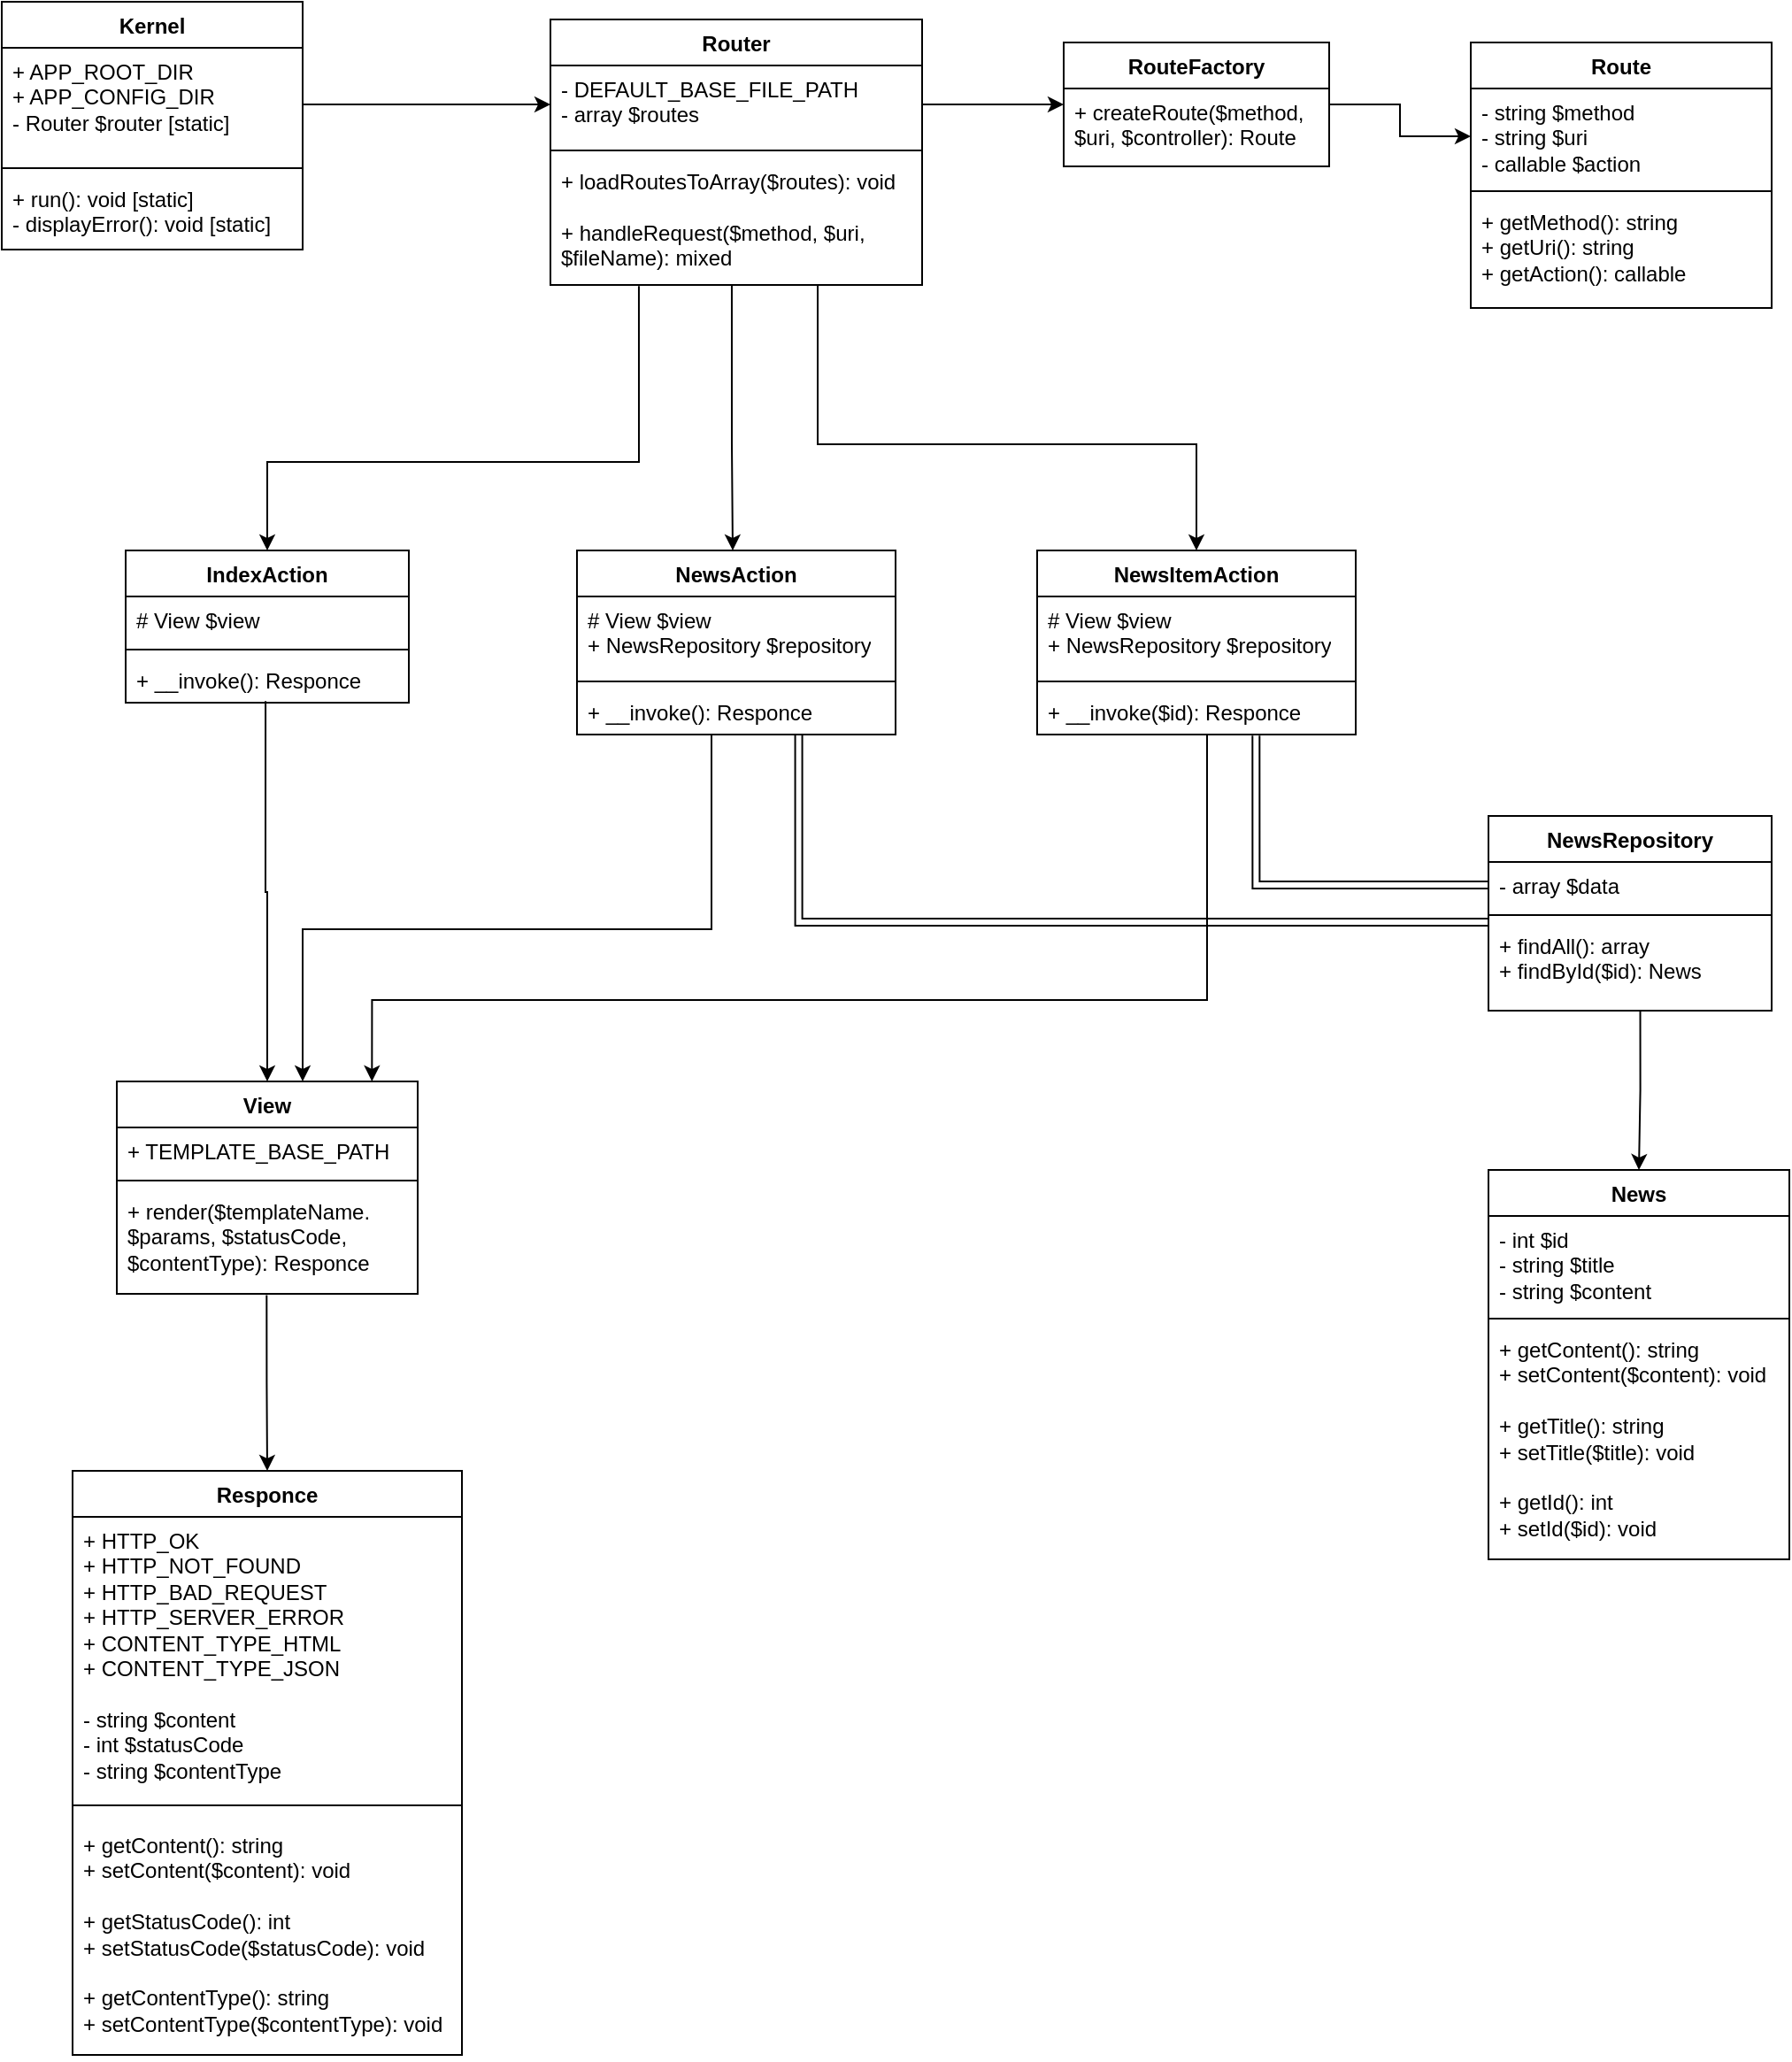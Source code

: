 <mxfile version="24.7.8">
  <diagram name="Page-1" id="UQwWzyJxTmhJGzMqaTvg">
    <mxGraphModel dx="2504" dy="1411" grid="1" gridSize="10" guides="1" tooltips="1" connect="1" arrows="1" fold="1" page="1" pageScale="1" pageWidth="1200" pageHeight="2000" math="0" shadow="0">
      <root>
        <mxCell id="0" />
        <mxCell id="1" parent="0" />
        <mxCell id="7H85OJA-rwrHIYH1yvyN-1" value="Kernel" style="swimlane;fontStyle=1;align=center;verticalAlign=top;childLayout=stackLayout;horizontal=1;startSize=26;horizontalStack=0;resizeParent=1;resizeParentMax=0;resizeLast=0;collapsible=1;marginBottom=0;whiteSpace=wrap;html=1;" vertex="1" parent="1">
          <mxGeometry x="40" y="50" width="170" height="140" as="geometry" />
        </mxCell>
        <mxCell id="7H85OJA-rwrHIYH1yvyN-2" value="+ APP_ROOT_DIR&lt;div&gt;+ APP_CONFIG_DIR&lt;/div&gt;&lt;div&gt;- Router $router [static]&lt;/div&gt;" style="text;strokeColor=none;fillColor=none;align=left;verticalAlign=top;spacingLeft=4;spacingRight=4;overflow=hidden;rotatable=0;points=[[0,0.5],[1,0.5]];portConstraint=eastwest;whiteSpace=wrap;html=1;" vertex="1" parent="7H85OJA-rwrHIYH1yvyN-1">
          <mxGeometry y="26" width="170" height="64" as="geometry" />
        </mxCell>
        <mxCell id="7H85OJA-rwrHIYH1yvyN-3" value="" style="line;strokeWidth=1;fillColor=none;align=left;verticalAlign=middle;spacingTop=-1;spacingLeft=3;spacingRight=3;rotatable=0;labelPosition=right;points=[];portConstraint=eastwest;strokeColor=inherit;" vertex="1" parent="7H85OJA-rwrHIYH1yvyN-1">
          <mxGeometry y="90" width="170" height="8" as="geometry" />
        </mxCell>
        <mxCell id="7H85OJA-rwrHIYH1yvyN-4" value="+ run(): void [static]&lt;div&gt;&lt;div&gt;- displayError(): void [static]&lt;/div&gt;&lt;/div&gt;" style="text;strokeColor=none;fillColor=none;align=left;verticalAlign=top;spacingLeft=4;spacingRight=4;overflow=hidden;rotatable=0;points=[[0,0.5],[1,0.5]];portConstraint=eastwest;whiteSpace=wrap;html=1;" vertex="1" parent="7H85OJA-rwrHIYH1yvyN-1">
          <mxGeometry y="98" width="170" height="42" as="geometry" />
        </mxCell>
        <mxCell id="7H85OJA-rwrHIYH1yvyN-6" value="Router" style="swimlane;fontStyle=1;align=center;verticalAlign=top;childLayout=stackLayout;horizontal=1;startSize=26;horizontalStack=0;resizeParent=1;resizeParentMax=0;resizeLast=0;collapsible=1;marginBottom=0;whiteSpace=wrap;html=1;" vertex="1" parent="1">
          <mxGeometry x="350" y="60" width="210" height="150" as="geometry" />
        </mxCell>
        <mxCell id="7H85OJA-rwrHIYH1yvyN-7" value="- DEFAULT_BASE_FILE_PATH&lt;div&gt;- array $routes&lt;/div&gt;" style="text;strokeColor=none;fillColor=none;align=left;verticalAlign=top;spacingLeft=4;spacingRight=4;overflow=hidden;rotatable=0;points=[[0,0.5],[1,0.5]];portConstraint=eastwest;whiteSpace=wrap;html=1;" vertex="1" parent="7H85OJA-rwrHIYH1yvyN-6">
          <mxGeometry y="26" width="210" height="44" as="geometry" />
        </mxCell>
        <mxCell id="7H85OJA-rwrHIYH1yvyN-8" value="" style="line;strokeWidth=1;fillColor=none;align=left;verticalAlign=middle;spacingTop=-1;spacingLeft=3;spacingRight=3;rotatable=0;labelPosition=right;points=[];portConstraint=eastwest;strokeColor=inherit;" vertex="1" parent="7H85OJA-rwrHIYH1yvyN-6">
          <mxGeometry y="70" width="210" height="8" as="geometry" />
        </mxCell>
        <mxCell id="7H85OJA-rwrHIYH1yvyN-9" value="+ loadRoutesToArray($routes): void&lt;div&gt;&lt;br&gt;&lt;div&gt;+ handleRequest($method, $uri, $fileName): mixed&lt;/div&gt;&lt;/div&gt;" style="text;strokeColor=none;fillColor=none;align=left;verticalAlign=top;spacingLeft=4;spacingRight=4;overflow=hidden;rotatable=0;points=[[0,0.5],[1,0.5]];portConstraint=eastwest;whiteSpace=wrap;html=1;" vertex="1" parent="7H85OJA-rwrHIYH1yvyN-6">
          <mxGeometry y="78" width="210" height="72" as="geometry" />
        </mxCell>
        <mxCell id="7H85OJA-rwrHIYH1yvyN-10" value="Route" style="swimlane;fontStyle=1;align=center;verticalAlign=top;childLayout=stackLayout;horizontal=1;startSize=26;horizontalStack=0;resizeParent=1;resizeParentMax=0;resizeLast=0;collapsible=1;marginBottom=0;whiteSpace=wrap;html=1;" vertex="1" parent="1">
          <mxGeometry x="870" y="73" width="170" height="150" as="geometry" />
        </mxCell>
        <mxCell id="7H85OJA-rwrHIYH1yvyN-11" value="- string $method&lt;div&gt;- string $uri&lt;/div&gt;&lt;div&gt;- callable $action&lt;/div&gt;" style="text;strokeColor=none;fillColor=none;align=left;verticalAlign=top;spacingLeft=4;spacingRight=4;overflow=hidden;rotatable=0;points=[[0,0.5],[1,0.5]];portConstraint=eastwest;whiteSpace=wrap;html=1;" vertex="1" parent="7H85OJA-rwrHIYH1yvyN-10">
          <mxGeometry y="26" width="170" height="54" as="geometry" />
        </mxCell>
        <mxCell id="7H85OJA-rwrHIYH1yvyN-12" value="" style="line;strokeWidth=1;fillColor=none;align=left;verticalAlign=middle;spacingTop=-1;spacingLeft=3;spacingRight=3;rotatable=0;labelPosition=right;points=[];portConstraint=eastwest;strokeColor=inherit;" vertex="1" parent="7H85OJA-rwrHIYH1yvyN-10">
          <mxGeometry y="80" width="170" height="8" as="geometry" />
        </mxCell>
        <mxCell id="7H85OJA-rwrHIYH1yvyN-13" value="+ getMethod(): string&lt;div&gt;&lt;div&gt;+ getUri(): string&lt;/div&gt;&lt;div&gt;+ getAction(): callable&lt;/div&gt;&lt;/div&gt;" style="text;strokeColor=none;fillColor=none;align=left;verticalAlign=top;spacingLeft=4;spacingRight=4;overflow=hidden;rotatable=0;points=[[0,0.5],[1,0.5]];portConstraint=eastwest;whiteSpace=wrap;html=1;" vertex="1" parent="7H85OJA-rwrHIYH1yvyN-10">
          <mxGeometry y="88" width="170" height="62" as="geometry" />
        </mxCell>
        <mxCell id="7H85OJA-rwrHIYH1yvyN-87" style="edgeStyle=orthogonalEdgeStyle;rounded=0;orthogonalLoop=1;jettySize=auto;html=1;" edge="1" parent="1" source="7H85OJA-rwrHIYH1yvyN-14" target="7H85OJA-rwrHIYH1yvyN-11">
          <mxGeometry relative="1" as="geometry" />
        </mxCell>
        <mxCell id="7H85OJA-rwrHIYH1yvyN-14" value="RouteFactory" style="swimlane;fontStyle=1;align=center;verticalAlign=top;childLayout=stackLayout;horizontal=1;startSize=26;horizontalStack=0;resizeParent=1;resizeParentMax=0;resizeLast=0;collapsible=1;marginBottom=0;whiteSpace=wrap;html=1;" vertex="1" parent="1">
          <mxGeometry x="640" y="73" width="150" height="70" as="geometry" />
        </mxCell>
        <mxCell id="7H85OJA-rwrHIYH1yvyN-17" value="+ createRoute($method, $uri, $controller): Route" style="text;strokeColor=none;fillColor=none;align=left;verticalAlign=top;spacingLeft=4;spacingRight=4;overflow=hidden;rotatable=0;points=[[0,0.5],[1,0.5]];portConstraint=eastwest;whiteSpace=wrap;html=1;" vertex="1" parent="7H85OJA-rwrHIYH1yvyN-14">
          <mxGeometry y="26" width="150" height="44" as="geometry" />
        </mxCell>
        <mxCell id="7H85OJA-rwrHIYH1yvyN-99" style="edgeStyle=orthogonalEdgeStyle;rounded=0;orthogonalLoop=1;jettySize=auto;html=1;" edge="1" parent="1" target="7H85OJA-rwrHIYH1yvyN-22">
          <mxGeometry relative="1" as="geometry">
            <mxPoint x="210" y="654" as="targetPoint" />
            <mxPoint x="440" y="464" as="sourcePoint" />
            <Array as="points">
              <mxPoint x="441" y="464" />
              <mxPoint x="441" y="574" />
              <mxPoint x="210" y="574" />
            </Array>
          </mxGeometry>
        </mxCell>
        <mxCell id="7H85OJA-rwrHIYH1yvyN-100" style="edgeStyle=orthogonalEdgeStyle;rounded=0;orthogonalLoop=1;jettySize=auto;html=1;exitX=0.848;exitY=0;exitDx=0;exitDy=0;exitPerimeter=0;entryX=0.848;entryY=0;entryDx=0;entryDy=0;entryPerimeter=0;" edge="1" parent="1" target="7H85OJA-rwrHIYH1yvyN-22">
          <mxGeometry relative="1" as="geometry">
            <mxPoint x="250" y="654" as="targetPoint" />
            <mxPoint x="720" y="464" as="sourcePoint" />
            <Array as="points">
              <mxPoint x="721" y="464" />
              <mxPoint x="721" y="614" />
              <mxPoint x="249" y="614" />
            </Array>
          </mxGeometry>
        </mxCell>
        <mxCell id="7H85OJA-rwrHIYH1yvyN-22" value="View" style="swimlane;fontStyle=1;align=center;verticalAlign=top;childLayout=stackLayout;horizontal=1;startSize=26;horizontalStack=0;resizeParent=1;resizeParentMax=0;resizeLast=0;collapsible=1;marginBottom=0;whiteSpace=wrap;html=1;" vertex="1" parent="1">
          <mxGeometry x="105" y="660" width="170" height="120" as="geometry" />
        </mxCell>
        <mxCell id="7H85OJA-rwrHIYH1yvyN-23" value="+ TEMPLATE_BASE_PATH" style="text;strokeColor=none;fillColor=none;align=left;verticalAlign=top;spacingLeft=4;spacingRight=4;overflow=hidden;rotatable=0;points=[[0,0.5],[1,0.5]];portConstraint=eastwest;whiteSpace=wrap;html=1;" vertex="1" parent="7H85OJA-rwrHIYH1yvyN-22">
          <mxGeometry y="26" width="170" height="26" as="geometry" />
        </mxCell>
        <mxCell id="7H85OJA-rwrHIYH1yvyN-24" value="" style="line;strokeWidth=1;fillColor=none;align=left;verticalAlign=middle;spacingTop=-1;spacingLeft=3;spacingRight=3;rotatable=0;labelPosition=right;points=[];portConstraint=eastwest;strokeColor=inherit;" vertex="1" parent="7H85OJA-rwrHIYH1yvyN-22">
          <mxGeometry y="52" width="170" height="8" as="geometry" />
        </mxCell>
        <mxCell id="7H85OJA-rwrHIYH1yvyN-25" value="+ render($templateName. $params, $statusCode, $contentType): Responce" style="text;strokeColor=none;fillColor=none;align=left;verticalAlign=top;spacingLeft=4;spacingRight=4;overflow=hidden;rotatable=0;points=[[0,0.5],[1,0.5]];portConstraint=eastwest;whiteSpace=wrap;html=1;" vertex="1" parent="7H85OJA-rwrHIYH1yvyN-22">
          <mxGeometry y="60" width="170" height="60" as="geometry" />
        </mxCell>
        <mxCell id="7H85OJA-rwrHIYH1yvyN-27" value="IndexAction" style="swimlane;fontStyle=1;align=center;verticalAlign=top;childLayout=stackLayout;horizontal=1;startSize=26;horizontalStack=0;resizeParent=1;resizeParentMax=0;resizeLast=0;collapsible=1;marginBottom=0;whiteSpace=wrap;html=1;" vertex="1" parent="1">
          <mxGeometry x="110" y="360" width="160" height="86" as="geometry" />
        </mxCell>
        <mxCell id="7H85OJA-rwrHIYH1yvyN-28" value="# View $view" style="text;strokeColor=none;fillColor=none;align=left;verticalAlign=top;spacingLeft=4;spacingRight=4;overflow=hidden;rotatable=0;points=[[0,0.5],[1,0.5]];portConstraint=eastwest;whiteSpace=wrap;html=1;" vertex="1" parent="7H85OJA-rwrHIYH1yvyN-27">
          <mxGeometry y="26" width="160" height="26" as="geometry" />
        </mxCell>
        <mxCell id="7H85OJA-rwrHIYH1yvyN-29" value="" style="line;strokeWidth=1;fillColor=none;align=left;verticalAlign=middle;spacingTop=-1;spacingLeft=3;spacingRight=3;rotatable=0;labelPosition=right;points=[];portConstraint=eastwest;strokeColor=inherit;" vertex="1" parent="7H85OJA-rwrHIYH1yvyN-27">
          <mxGeometry y="52" width="160" height="8" as="geometry" />
        </mxCell>
        <mxCell id="7H85OJA-rwrHIYH1yvyN-30" value="+ __invoke(): Responce" style="text;strokeColor=none;fillColor=none;align=left;verticalAlign=top;spacingLeft=4;spacingRight=4;overflow=hidden;rotatable=0;points=[[0,0.5],[1,0.5]];portConstraint=eastwest;whiteSpace=wrap;html=1;" vertex="1" parent="7H85OJA-rwrHIYH1yvyN-27">
          <mxGeometry y="60" width="160" height="26" as="geometry" />
        </mxCell>
        <mxCell id="7H85OJA-rwrHIYH1yvyN-31" value="NewsAction" style="swimlane;fontStyle=1;align=center;verticalAlign=top;childLayout=stackLayout;horizontal=1;startSize=26;horizontalStack=0;resizeParent=1;resizeParentMax=0;resizeLast=0;collapsible=1;marginBottom=0;whiteSpace=wrap;html=1;" vertex="1" parent="1">
          <mxGeometry x="365" y="360" width="180" height="104" as="geometry" />
        </mxCell>
        <mxCell id="7H85OJA-rwrHIYH1yvyN-32" value="# View $view&lt;div&gt;+ NewsRepository $repository&lt;/div&gt;" style="text;strokeColor=none;fillColor=none;align=left;verticalAlign=top;spacingLeft=4;spacingRight=4;overflow=hidden;rotatable=0;points=[[0,0.5],[1,0.5]];portConstraint=eastwest;whiteSpace=wrap;html=1;" vertex="1" parent="7H85OJA-rwrHIYH1yvyN-31">
          <mxGeometry y="26" width="180" height="44" as="geometry" />
        </mxCell>
        <mxCell id="7H85OJA-rwrHIYH1yvyN-33" value="" style="line;strokeWidth=1;fillColor=none;align=left;verticalAlign=middle;spacingTop=-1;spacingLeft=3;spacingRight=3;rotatable=0;labelPosition=right;points=[];portConstraint=eastwest;strokeColor=inherit;" vertex="1" parent="7H85OJA-rwrHIYH1yvyN-31">
          <mxGeometry y="70" width="180" height="8" as="geometry" />
        </mxCell>
        <mxCell id="7H85OJA-rwrHIYH1yvyN-34" value="+ __invoke(): Responce" style="text;strokeColor=none;fillColor=none;align=left;verticalAlign=top;spacingLeft=4;spacingRight=4;overflow=hidden;rotatable=0;points=[[0,0.5],[1,0.5]];portConstraint=eastwest;whiteSpace=wrap;html=1;" vertex="1" parent="7H85OJA-rwrHIYH1yvyN-31">
          <mxGeometry y="78" width="180" height="26" as="geometry" />
        </mxCell>
        <mxCell id="7H85OJA-rwrHIYH1yvyN-96" style="edgeStyle=orthogonalEdgeStyle;rounded=0;orthogonalLoop=1;jettySize=auto;html=1;exitX=0.5;exitY=0;exitDx=0;exitDy=0;entryX=0.5;entryY=0;entryDx=0;entryDy=0;" edge="1" parent="1" target="7H85OJA-rwrHIYH1yvyN-35">
          <mxGeometry relative="1" as="geometry">
            <mxPoint x="715" y="350" as="targetPoint" />
            <mxPoint x="500" y="210" as="sourcePoint" />
            <Array as="points">
              <mxPoint x="501" y="210" />
              <mxPoint x="501" y="300" />
              <mxPoint x="715" y="300" />
            </Array>
          </mxGeometry>
        </mxCell>
        <mxCell id="7H85OJA-rwrHIYH1yvyN-35" value="NewsItemAction" style="swimlane;fontStyle=1;align=center;verticalAlign=top;childLayout=stackLayout;horizontal=1;startSize=26;horizontalStack=0;resizeParent=1;resizeParentMax=0;resizeLast=0;collapsible=1;marginBottom=0;whiteSpace=wrap;html=1;" vertex="1" parent="1">
          <mxGeometry x="625" y="360" width="180" height="104" as="geometry" />
        </mxCell>
        <mxCell id="7H85OJA-rwrHIYH1yvyN-36" value="# View $view&lt;div&gt;+ NewsRepository $repository&lt;/div&gt;" style="text;strokeColor=none;fillColor=none;align=left;verticalAlign=top;spacingLeft=4;spacingRight=4;overflow=hidden;rotatable=0;points=[[0,0.5],[1,0.5]];portConstraint=eastwest;whiteSpace=wrap;html=1;" vertex="1" parent="7H85OJA-rwrHIYH1yvyN-35">
          <mxGeometry y="26" width="180" height="44" as="geometry" />
        </mxCell>
        <mxCell id="7H85OJA-rwrHIYH1yvyN-37" value="" style="line;strokeWidth=1;fillColor=none;align=left;verticalAlign=middle;spacingTop=-1;spacingLeft=3;spacingRight=3;rotatable=0;labelPosition=right;points=[];portConstraint=eastwest;strokeColor=inherit;" vertex="1" parent="7H85OJA-rwrHIYH1yvyN-35">
          <mxGeometry y="70" width="180" height="8" as="geometry" />
        </mxCell>
        <mxCell id="7H85OJA-rwrHIYH1yvyN-38" value="+ __invoke($id): Responce" style="text;strokeColor=none;fillColor=none;align=left;verticalAlign=top;spacingLeft=4;spacingRight=4;overflow=hidden;rotatable=0;points=[[0,0.5],[1,0.5]];portConstraint=eastwest;whiteSpace=wrap;html=1;" vertex="1" parent="7H85OJA-rwrHIYH1yvyN-35">
          <mxGeometry y="78" width="180" height="26" as="geometry" />
        </mxCell>
        <mxCell id="7H85OJA-rwrHIYH1yvyN-40" value="Responce" style="swimlane;fontStyle=1;align=center;verticalAlign=top;childLayout=stackLayout;horizontal=1;startSize=26;horizontalStack=0;resizeParent=1;resizeParentMax=0;resizeLast=0;collapsible=1;marginBottom=0;whiteSpace=wrap;html=1;" vertex="1" parent="1">
          <mxGeometry x="80" y="880" width="220" height="330" as="geometry" />
        </mxCell>
        <mxCell id="7H85OJA-rwrHIYH1yvyN-41" value="+ HTTP_OK&lt;br&gt;+ HTTP_NOT_FOUND&lt;br&gt;+ HTTP_BAD_REQUEST&lt;br&gt;+ HTTP_SERVER_ERROR&lt;br&gt;+ CONTENT_TYPE_HTML&lt;br&gt;+ CONTENT_TYPE_JSON&lt;div&gt;&lt;br&gt;&lt;/div&gt;&lt;div&gt;- string $content&lt;/div&gt;&lt;div&gt;- int $statusCode&lt;/div&gt;&lt;div&gt;- string $contentType&lt;/div&gt;" style="text;strokeColor=none;fillColor=none;align=left;verticalAlign=top;spacingLeft=4;spacingRight=4;overflow=hidden;rotatable=0;points=[[0,0.5],[1,0.5]];portConstraint=eastwest;whiteSpace=wrap;html=1;" vertex="1" parent="7H85OJA-rwrHIYH1yvyN-40">
          <mxGeometry y="26" width="220" height="154" as="geometry" />
        </mxCell>
        <mxCell id="7H85OJA-rwrHIYH1yvyN-42" value="" style="line;strokeWidth=1;fillColor=none;align=left;verticalAlign=middle;spacingTop=-1;spacingLeft=3;spacingRight=3;rotatable=0;labelPosition=right;points=[];portConstraint=eastwest;strokeColor=inherit;" vertex="1" parent="7H85OJA-rwrHIYH1yvyN-40">
          <mxGeometry y="180" width="220" height="18" as="geometry" />
        </mxCell>
        <mxCell id="7H85OJA-rwrHIYH1yvyN-43" value="+ getContent(): string&lt;div&gt;+ setContent($content): void&lt;/div&gt;&lt;div&gt;&lt;br&gt;&lt;div&gt;+ getStatusCode(): int&lt;/div&gt;&lt;div&gt;+ setStatusCode($statusCode): void&lt;/div&gt;&lt;div&gt;&lt;br&gt;&lt;/div&gt;&lt;div&gt;+ getContentType(): string&lt;/div&gt;&lt;/div&gt;&lt;div&gt;+ setContentType($contentType): void&lt;/div&gt;" style="text;strokeColor=none;fillColor=none;align=left;verticalAlign=top;spacingLeft=4;spacingRight=4;overflow=hidden;rotatable=0;points=[[0,0.5],[1,0.5]];portConstraint=eastwest;whiteSpace=wrap;html=1;" vertex="1" parent="7H85OJA-rwrHIYH1yvyN-40">
          <mxGeometry y="198" width="220" height="132" as="geometry" />
        </mxCell>
        <mxCell id="7H85OJA-rwrHIYH1yvyN-44" value="News" style="swimlane;fontStyle=1;align=center;verticalAlign=top;childLayout=stackLayout;horizontal=1;startSize=26;horizontalStack=0;resizeParent=1;resizeParentMax=0;resizeLast=0;collapsible=1;marginBottom=0;whiteSpace=wrap;html=1;" vertex="1" parent="1">
          <mxGeometry x="880" y="710" width="170" height="220" as="geometry" />
        </mxCell>
        <mxCell id="7H85OJA-rwrHIYH1yvyN-45" value="- int $id&lt;div&gt;- string $title&lt;/div&gt;&lt;div&gt;- string $content&lt;/div&gt;" style="text;strokeColor=none;fillColor=none;align=left;verticalAlign=top;spacingLeft=4;spacingRight=4;overflow=hidden;rotatable=0;points=[[0,0.5],[1,0.5]];portConstraint=eastwest;whiteSpace=wrap;html=1;" vertex="1" parent="7H85OJA-rwrHIYH1yvyN-44">
          <mxGeometry y="26" width="170" height="54" as="geometry" />
        </mxCell>
        <mxCell id="7H85OJA-rwrHIYH1yvyN-46" value="" style="line;strokeWidth=1;fillColor=none;align=left;verticalAlign=middle;spacingTop=-1;spacingLeft=3;spacingRight=3;rotatable=0;labelPosition=right;points=[];portConstraint=eastwest;strokeColor=inherit;" vertex="1" parent="7H85OJA-rwrHIYH1yvyN-44">
          <mxGeometry y="80" width="170" height="8" as="geometry" />
        </mxCell>
        <mxCell id="7H85OJA-rwrHIYH1yvyN-47" value="+ getContent(): string&lt;div&gt;+ setContent($content): void&lt;/div&gt;&lt;div&gt;&lt;br&gt;&lt;/div&gt;&lt;div&gt;+ getTitle(): string&lt;/div&gt;&lt;div&gt;+ setTitle($title): void&lt;/div&gt;&lt;div&gt;&lt;br&gt;&lt;/div&gt;&lt;div&gt;+ getId(): int&lt;/div&gt;&lt;div&gt;+ setId($id): void&lt;/div&gt;" style="text;strokeColor=none;fillColor=none;align=left;verticalAlign=top;spacingLeft=4;spacingRight=4;overflow=hidden;rotatable=0;points=[[0,0.5],[1,0.5]];portConstraint=eastwest;whiteSpace=wrap;html=1;" vertex="1" parent="7H85OJA-rwrHIYH1yvyN-44">
          <mxGeometry y="88" width="170" height="132" as="geometry" />
        </mxCell>
        <mxCell id="7H85OJA-rwrHIYH1yvyN-48" value="NewsRepository" style="swimlane;fontStyle=1;align=center;verticalAlign=top;childLayout=stackLayout;horizontal=1;startSize=26;horizontalStack=0;resizeParent=1;resizeParentMax=0;resizeLast=0;collapsible=1;marginBottom=0;whiteSpace=wrap;html=1;" vertex="1" parent="1">
          <mxGeometry x="880" y="510" width="160" height="110" as="geometry" />
        </mxCell>
        <mxCell id="7H85OJA-rwrHIYH1yvyN-49" value="- array $data" style="text;strokeColor=none;fillColor=none;align=left;verticalAlign=top;spacingLeft=4;spacingRight=4;overflow=hidden;rotatable=0;points=[[0,0.5],[1,0.5]];portConstraint=eastwest;whiteSpace=wrap;html=1;" vertex="1" parent="7H85OJA-rwrHIYH1yvyN-48">
          <mxGeometry y="26" width="160" height="26" as="geometry" />
        </mxCell>
        <mxCell id="7H85OJA-rwrHIYH1yvyN-50" value="" style="line;strokeWidth=1;fillColor=none;align=left;verticalAlign=middle;spacingTop=-1;spacingLeft=3;spacingRight=3;rotatable=0;labelPosition=right;points=[];portConstraint=eastwest;strokeColor=inherit;" vertex="1" parent="7H85OJA-rwrHIYH1yvyN-48">
          <mxGeometry y="52" width="160" height="8" as="geometry" />
        </mxCell>
        <mxCell id="7H85OJA-rwrHIYH1yvyN-51" value="+ findAll(): array&lt;div&gt;+ findById($id): News&lt;/div&gt;" style="text;strokeColor=none;fillColor=none;align=left;verticalAlign=top;spacingLeft=4;spacingRight=4;overflow=hidden;rotatable=0;points=[[0,0.5],[1,0.5]];portConstraint=eastwest;whiteSpace=wrap;html=1;" vertex="1" parent="7H85OJA-rwrHIYH1yvyN-48">
          <mxGeometry y="60" width="160" height="50" as="geometry" />
        </mxCell>
        <mxCell id="7H85OJA-rwrHIYH1yvyN-84" style="edgeStyle=orthogonalEdgeStyle;rounded=0;orthogonalLoop=1;jettySize=auto;html=1;" edge="1" parent="1" source="7H85OJA-rwrHIYH1yvyN-2" target="7H85OJA-rwrHIYH1yvyN-7">
          <mxGeometry relative="1" as="geometry" />
        </mxCell>
        <mxCell id="7H85OJA-rwrHIYH1yvyN-86" style="edgeStyle=orthogonalEdgeStyle;rounded=0;orthogonalLoop=1;jettySize=auto;html=1;" edge="1" parent="1" source="7H85OJA-rwrHIYH1yvyN-7" target="7H85OJA-rwrHIYH1yvyN-14">
          <mxGeometry relative="1" as="geometry" />
        </mxCell>
        <mxCell id="7H85OJA-rwrHIYH1yvyN-95" style="edgeStyle=orthogonalEdgeStyle;rounded=0;orthogonalLoop=1;jettySize=auto;html=1;exitX=0.238;exitY=1.009;exitDx=0;exitDy=0;exitPerimeter=0;" edge="1" parent="1" source="7H85OJA-rwrHIYH1yvyN-9" target="7H85OJA-rwrHIYH1yvyN-27">
          <mxGeometry relative="1" as="geometry">
            <mxPoint x="400" y="220" as="sourcePoint" />
            <Array as="points">
              <mxPoint x="400" y="310" />
              <mxPoint x="190" y="310" />
            </Array>
          </mxGeometry>
        </mxCell>
        <mxCell id="7H85OJA-rwrHIYH1yvyN-93" style="edgeStyle=orthogonalEdgeStyle;rounded=0;orthogonalLoop=1;jettySize=auto;html=1;exitX=0.488;exitY=0.997;exitDx=0;exitDy=0;exitPerimeter=0;" edge="1" parent="1" source="7H85OJA-rwrHIYH1yvyN-9" target="7H85OJA-rwrHIYH1yvyN-31">
          <mxGeometry relative="1" as="geometry">
            <mxPoint x="455" y="220" as="sourcePoint" />
            <Array as="points">
              <mxPoint x="453" y="300" />
              <mxPoint x="453" y="300" />
            </Array>
          </mxGeometry>
        </mxCell>
        <mxCell id="7H85OJA-rwrHIYH1yvyN-98" style="edgeStyle=orthogonalEdgeStyle;rounded=0;orthogonalLoop=1;jettySize=auto;html=1;exitX=0.494;exitY=0.967;exitDx=0;exitDy=0;exitPerimeter=0;" edge="1" parent="1" source="7H85OJA-rwrHIYH1yvyN-30" target="7H85OJA-rwrHIYH1yvyN-22">
          <mxGeometry relative="1" as="geometry">
            <mxPoint x="190" y="450" as="sourcePoint" />
          </mxGeometry>
        </mxCell>
        <mxCell id="7H85OJA-rwrHIYH1yvyN-101" style="edgeStyle=orthogonalEdgeStyle;rounded=0;orthogonalLoop=1;jettySize=auto;html=1;exitX=0.696;exitY=1.007;exitDx=0;exitDy=0;exitPerimeter=0;shape=link;" edge="1" parent="1" source="7H85OJA-rwrHIYH1yvyN-34" target="7H85OJA-rwrHIYH1yvyN-48">
          <mxGeometry relative="1" as="geometry">
            <mxPoint x="490" y="470" as="sourcePoint" />
            <Array as="points">
              <mxPoint x="490" y="570" />
            </Array>
          </mxGeometry>
        </mxCell>
        <mxCell id="7H85OJA-rwrHIYH1yvyN-102" style="edgeStyle=orthogonalEdgeStyle;rounded=0;orthogonalLoop=1;jettySize=auto;html=1;exitX=0.687;exitY=1.022;exitDx=0;exitDy=0;exitPerimeter=0;shape=link;" edge="1" parent="1" source="7H85OJA-rwrHIYH1yvyN-38" target="7H85OJA-rwrHIYH1yvyN-49">
          <mxGeometry relative="1" as="geometry">
            <mxPoint x="750" y="470" as="sourcePoint" />
          </mxGeometry>
        </mxCell>
        <mxCell id="7H85OJA-rwrHIYH1yvyN-103" style="edgeStyle=orthogonalEdgeStyle;rounded=0;orthogonalLoop=1;jettySize=auto;html=1;exitX=0.536;exitY=0.999;exitDx=0;exitDy=0;exitPerimeter=0;" edge="1" parent="1" source="7H85OJA-rwrHIYH1yvyN-51" target="7H85OJA-rwrHIYH1yvyN-44">
          <mxGeometry relative="1" as="geometry">
            <mxPoint x="965" y="640" as="sourcePoint" />
          </mxGeometry>
        </mxCell>
        <mxCell id="7H85OJA-rwrHIYH1yvyN-89" style="edgeStyle=orthogonalEdgeStyle;rounded=0;orthogonalLoop=1;jettySize=auto;html=1;exitX=0.498;exitY=1.013;exitDx=0;exitDy=0;exitPerimeter=0;" edge="1" parent="1" source="7H85OJA-rwrHIYH1yvyN-25" target="7H85OJA-rwrHIYH1yvyN-40">
          <mxGeometry relative="1" as="geometry">
            <mxPoint x="190" y="790" as="sourcePoint" />
          </mxGeometry>
        </mxCell>
      </root>
    </mxGraphModel>
  </diagram>
</mxfile>
